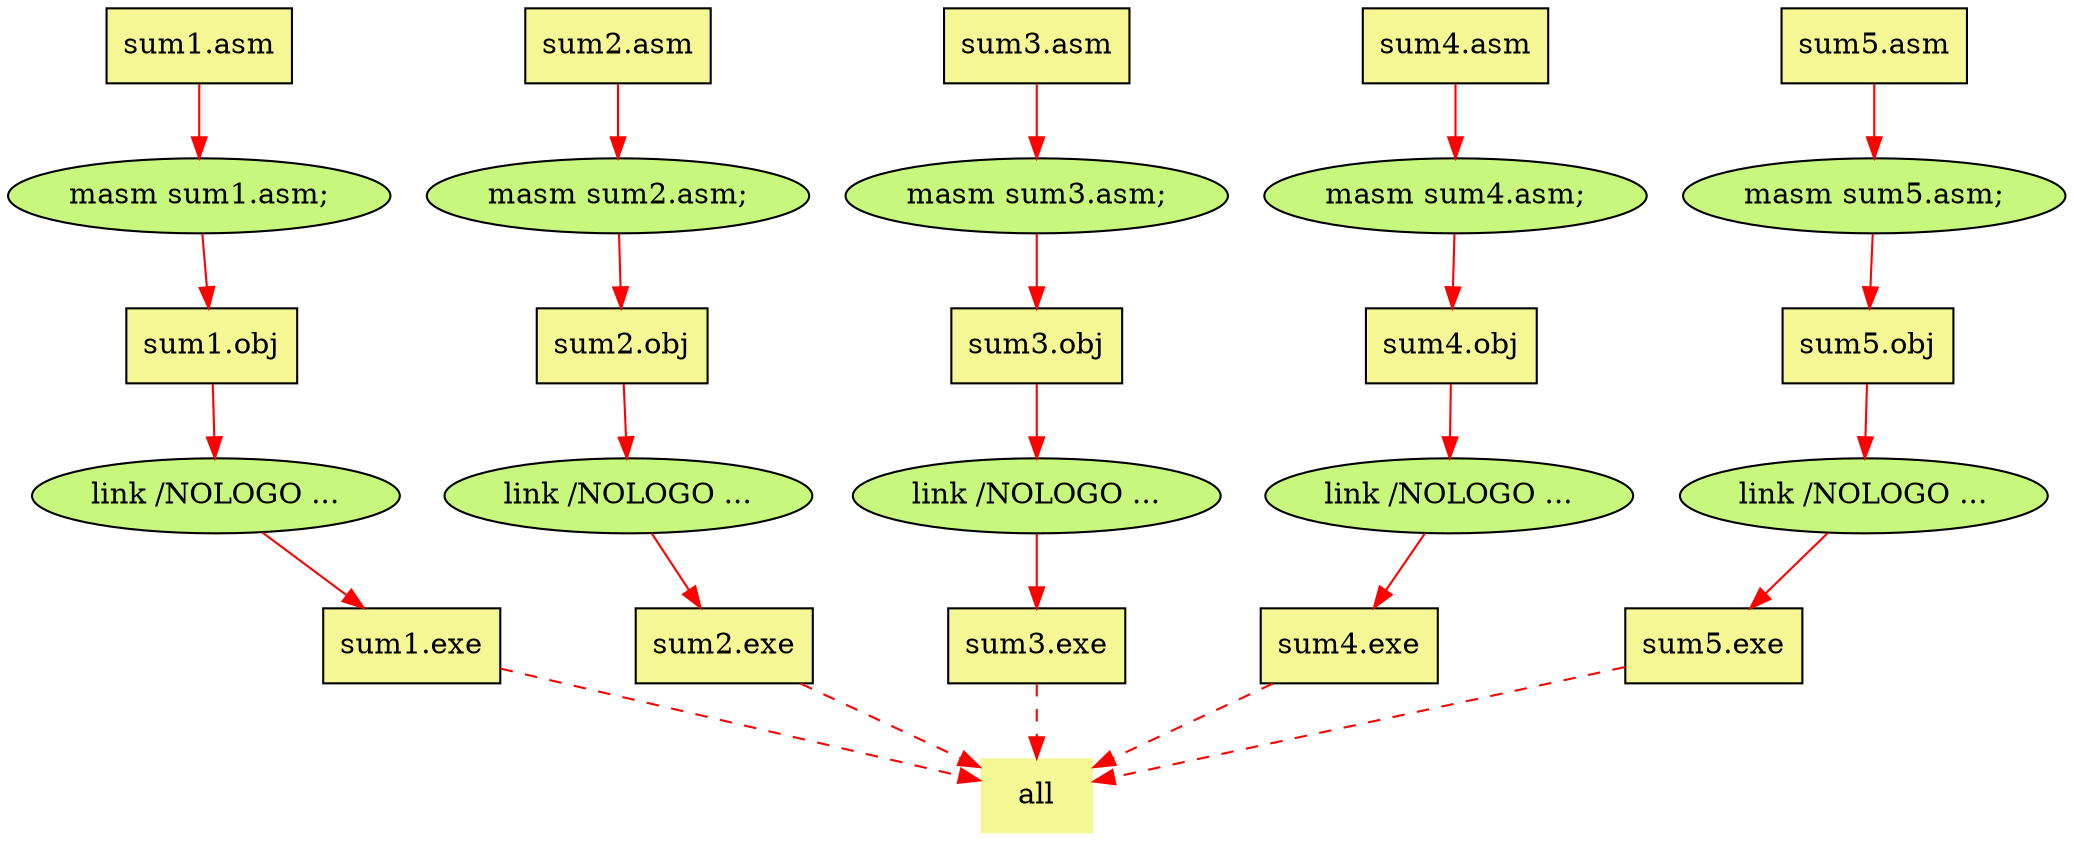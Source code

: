 digraph test {
	graph [ratio=auto];
	node [label="\N", fillcolor="#f5f694", shape=box, style=filled];
	edge [color=red];
	all [label=all, shape=plaintext];
	node1 [label="sum1.exe"];
	node2 [label="link /NOLOGO ...", fillcolor="#c7f77c", shape=ellipse];
	node3 [label="sum1.obj"];
	node4 [label="masm sum1.asm;", fillcolor="#c7f77c", shape=ellipse];
	node5 [label="sum1.asm"];
	node6 [label="sum2.exe"];
	node7 [label="link /NOLOGO ...", fillcolor="#c7f77c", shape=ellipse];
	node8 [label="sum2.obj"];
	node9 [label="masm sum2.asm;", fillcolor="#c7f77c", shape=ellipse];
	node10 [label="sum2.asm"];
	node11 [label="sum3.exe"];
	node12 [label="link /NOLOGO ...", fillcolor="#c7f77c", shape=ellipse];
	node13 [label="sum3.obj"];
	node14 [label="masm sum3.asm;", fillcolor="#c7f77c", shape=ellipse];
	node15 [label="sum3.asm"];
	node16 [label="sum4.exe"];
	node17 [label="link /NOLOGO ...", fillcolor="#c7f77c", shape=ellipse];
	node18 [label="sum4.obj"];
	node19 [label="masm sum4.asm;", fillcolor="#c7f77c", shape=ellipse];
	node20 [label="sum4.asm"];
	node21 [label="sum5.exe"];
	node22 [label="link /NOLOGO ...", fillcolor="#c7f77c", shape=ellipse];
	node23 [label="sum5.obj"];
	node24 [label="masm sum5.asm;", fillcolor="#c7f77c", shape=ellipse];
	node25 [label="sum5.asm"];
	node2 -> node1;
	node4 -> node3;
	node7 -> node6;
	node9 -> node8;
	node12 -> node11;
	node14 -> node13;
	node17 -> node16;
	node19 -> node18;
	node22 -> node21;
	node24 -> node23;
	node5 -> node4;
	node1 -> all [style=dashed];
	node3 -> node2;
	node10 -> node9;
	node6 -> all [style=dashed];
	node8 -> node7;
	node15 -> node14;
	node11 -> all [style=dashed];
	node13 -> node12;
	node20 -> node19;
	node16 -> all [style=dashed];
	node18 -> node17;
	node25 -> node24;
	node21 -> all [style=dashed];
	node23 -> node22;
}
